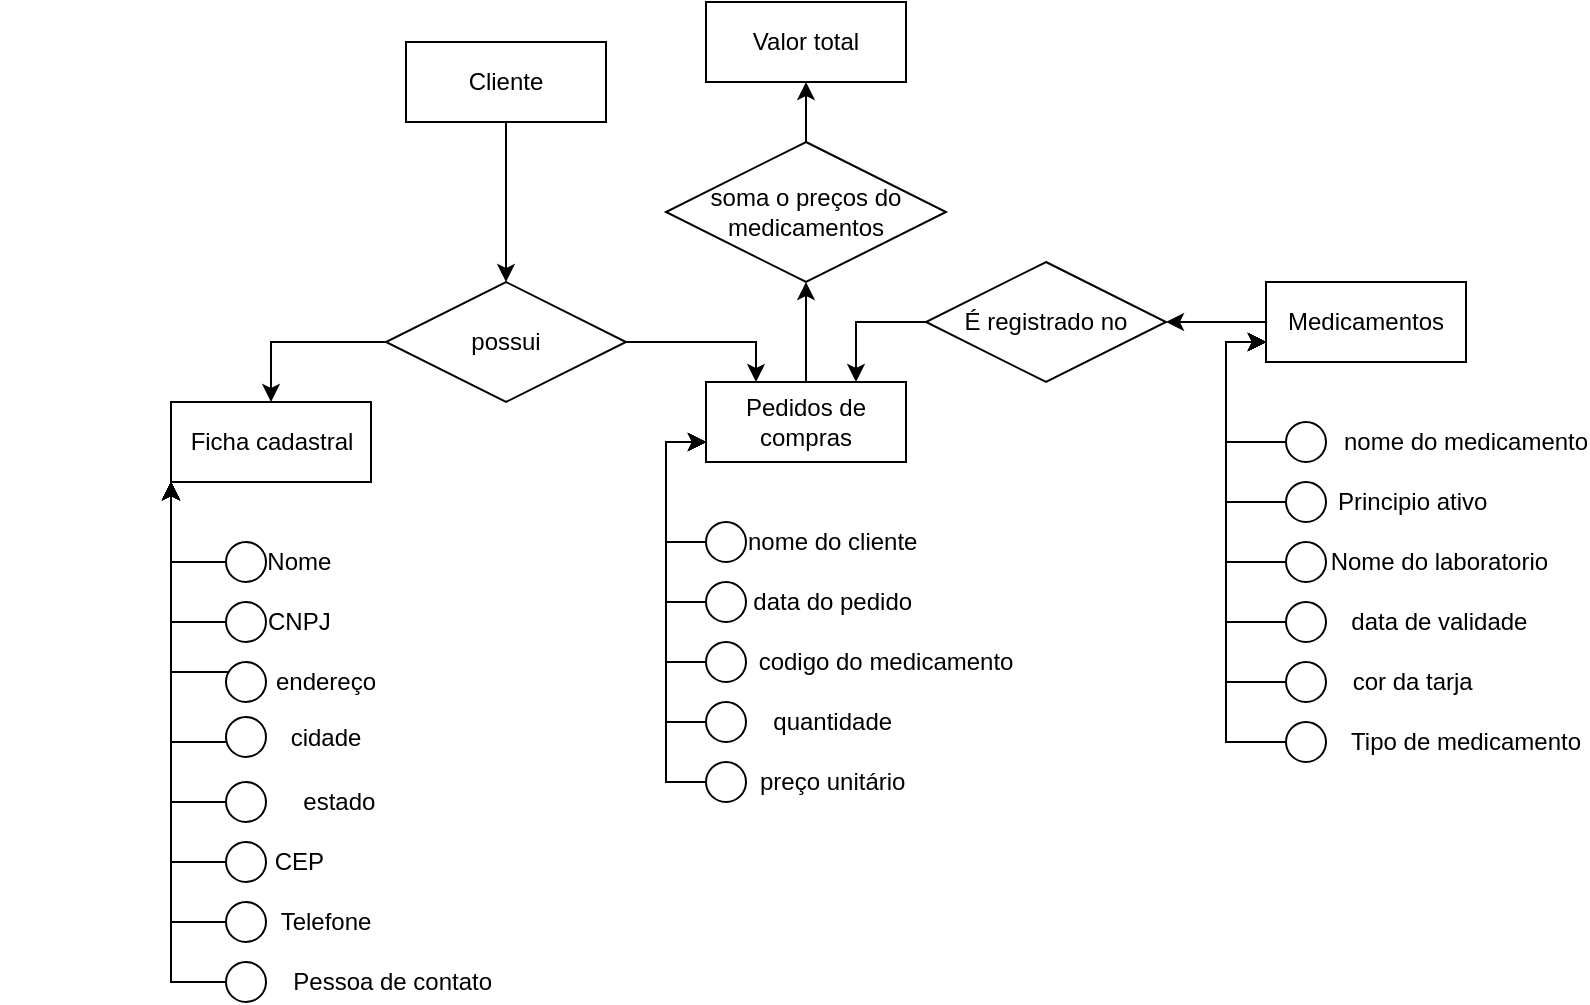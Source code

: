 <mxfile version="24.7.7">
  <diagram name="Página-1" id="Gf3t1IFRN6RFs4hTjltR">
    <mxGraphModel dx="880" dy="468" grid="1" gridSize="10" guides="1" tooltips="1" connect="1" arrows="1" fold="1" page="1" pageScale="1" pageWidth="827" pageHeight="1169" math="0" shadow="0">
      <root>
        <mxCell id="0" />
        <mxCell id="1" parent="0" />
        <mxCell id="3MZbYM7oq79_7RkiPS2B-110" style="edgeStyle=orthogonalEdgeStyle;rounded=0;orthogonalLoop=1;jettySize=auto;html=1;entryX=0.5;entryY=1;entryDx=0;entryDy=0;" edge="1" parent="1" source="3MZbYM7oq79_7RkiPS2B-4" target="3MZbYM7oq79_7RkiPS2B-108">
          <mxGeometry relative="1" as="geometry" />
        </mxCell>
        <mxCell id="3MZbYM7oq79_7RkiPS2B-4" value="Pedidos de compras" style="whiteSpace=wrap;html=1;align=center;" vertex="1" parent="1">
          <mxGeometry x="370" y="210" width="100" height="40" as="geometry" />
        </mxCell>
        <mxCell id="3MZbYM7oq79_7RkiPS2B-6" value="Ficha cadastral" style="whiteSpace=wrap;html=1;align=center;" vertex="1" parent="1">
          <mxGeometry x="102.5" y="220" width="100" height="40" as="geometry" />
        </mxCell>
        <mxCell id="3MZbYM7oq79_7RkiPS2B-104" style="edgeStyle=orthogonalEdgeStyle;rounded=0;orthogonalLoop=1;jettySize=auto;html=1;entryX=1;entryY=0.5;entryDx=0;entryDy=0;" edge="1" parent="1" source="3MZbYM7oq79_7RkiPS2B-7" target="3MZbYM7oq79_7RkiPS2B-103">
          <mxGeometry relative="1" as="geometry" />
        </mxCell>
        <mxCell id="3MZbYM7oq79_7RkiPS2B-7" value="Medicamentos" style="whiteSpace=wrap;html=1;align=center;" vertex="1" parent="1">
          <mxGeometry x="650" y="160" width="100" height="40" as="geometry" />
        </mxCell>
        <mxCell id="3MZbYM7oq79_7RkiPS2B-12" style="edgeStyle=orthogonalEdgeStyle;rounded=0;orthogonalLoop=1;jettySize=auto;html=1;entryX=0.5;entryY=0;entryDx=0;entryDy=0;" edge="1" parent="1" source="3MZbYM7oq79_7RkiPS2B-8" target="3MZbYM7oq79_7RkiPS2B-6">
          <mxGeometry relative="1" as="geometry">
            <mxPoint x="145" y="210" as="targetPoint" />
          </mxGeometry>
        </mxCell>
        <mxCell id="3MZbYM7oq79_7RkiPS2B-88" style="edgeStyle=orthogonalEdgeStyle;rounded=0;orthogonalLoop=1;jettySize=auto;html=1;entryX=0.25;entryY=0;entryDx=0;entryDy=0;" edge="1" parent="1" source="3MZbYM7oq79_7RkiPS2B-8" target="3MZbYM7oq79_7RkiPS2B-4">
          <mxGeometry relative="1" as="geometry" />
        </mxCell>
        <mxCell id="3MZbYM7oq79_7RkiPS2B-8" value="possui" style="shape=rhombus;perimeter=rhombusPerimeter;whiteSpace=wrap;html=1;align=center;" vertex="1" parent="1">
          <mxGeometry x="210" y="160" width="120" height="60" as="geometry" />
        </mxCell>
        <mxCell id="3MZbYM7oq79_7RkiPS2B-109" style="edgeStyle=orthogonalEdgeStyle;rounded=0;orthogonalLoop=1;jettySize=auto;html=1;entryX=0.5;entryY=0;entryDx=0;entryDy=0;" edge="1" parent="1" source="3MZbYM7oq79_7RkiPS2B-9" target="3MZbYM7oq79_7RkiPS2B-8">
          <mxGeometry relative="1" as="geometry" />
        </mxCell>
        <mxCell id="3MZbYM7oq79_7RkiPS2B-9" value="Cliente" style="whiteSpace=wrap;html=1;align=center;" vertex="1" parent="1">
          <mxGeometry x="220" y="40" width="100" height="40" as="geometry" />
        </mxCell>
        <mxCell id="3MZbYM7oq79_7RkiPS2B-45" style="edgeStyle=orthogonalEdgeStyle;rounded=0;orthogonalLoop=1;jettySize=auto;html=1;entryX=0;entryY=1;entryDx=0;entryDy=0;" edge="1" parent="1" source="3MZbYM7oq79_7RkiPS2B-19" target="3MZbYM7oq79_7RkiPS2B-6">
          <mxGeometry relative="1" as="geometry">
            <Array as="points">
              <mxPoint x="102.5" y="300" />
            </Array>
          </mxGeometry>
        </mxCell>
        <mxCell id="3MZbYM7oq79_7RkiPS2B-19" value="&lt;div&gt;&lt;span style=&quot;background-color: initial; white-space: pre;&quot;&gt;&lt;span style=&quot;white-space: pre;&quot;&gt;&#x9;&lt;/span&gt;&#x9;&lt;/span&gt;&lt;span style=&quot;background-color: initial;&quot;&gt;Nome&lt;/span&gt;&lt;br&gt;&lt;/div&gt;" style="ellipse;whiteSpace=wrap;html=1;align=center;" vertex="1" parent="1">
          <mxGeometry x="130" y="290" width="20" height="20" as="geometry" />
        </mxCell>
        <mxCell id="3MZbYM7oq79_7RkiPS2B-46" style="edgeStyle=orthogonalEdgeStyle;rounded=0;orthogonalLoop=1;jettySize=auto;html=1;entryX=0;entryY=1;entryDx=0;entryDy=0;" edge="1" parent="1" source="3MZbYM7oq79_7RkiPS2B-20" target="3MZbYM7oq79_7RkiPS2B-6">
          <mxGeometry relative="1" as="geometry">
            <Array as="points">
              <mxPoint x="102.5" y="330" />
            </Array>
          </mxGeometry>
        </mxCell>
        <mxCell id="3MZbYM7oq79_7RkiPS2B-20" value="&lt;div&gt;&lt;span style=&quot;background-color: initial; white-space: pre;&quot;&gt;&lt;span style=&quot;white-space: pre;&quot;&gt;&#x9;&lt;/span&gt;&#x9;CNPJ&lt;/span&gt;&lt;br&gt;&lt;/div&gt;" style="ellipse;whiteSpace=wrap;html=1;align=center;" vertex="1" parent="1">
          <mxGeometry x="130" y="320" width="20" height="20" as="geometry" />
        </mxCell>
        <mxCell id="3MZbYM7oq79_7RkiPS2B-48" style="edgeStyle=orthogonalEdgeStyle;rounded=0;orthogonalLoop=1;jettySize=auto;html=1;entryX=0;entryY=1;entryDx=0;entryDy=0;" edge="1" parent="1" source="3MZbYM7oq79_7RkiPS2B-21" target="3MZbYM7oq79_7RkiPS2B-6">
          <mxGeometry relative="1" as="geometry">
            <Array as="points">
              <mxPoint x="102.5" y="355" />
            </Array>
          </mxGeometry>
        </mxCell>
        <mxCell id="3MZbYM7oq79_7RkiPS2B-21" value="&lt;div&gt;&lt;span style=&quot;white-space: pre;&quot;&gt;&lt;span style=&quot;white-space: pre;&quot;&gt;&#x9;&lt;/span&gt;&#x9;&lt;/span&gt;&lt;span style=&quot;white-space: pre;&quot;&gt;&#x9;&lt;/span&gt;endereço&lt;br&gt;&lt;/div&gt;" style="ellipse;whiteSpace=wrap;html=1;align=center;" vertex="1" parent="1">
          <mxGeometry x="130" y="350" width="20" height="20" as="geometry" />
        </mxCell>
        <mxCell id="3MZbYM7oq79_7RkiPS2B-50" style="edgeStyle=orthogonalEdgeStyle;rounded=0;orthogonalLoop=1;jettySize=auto;html=1;entryX=0;entryY=1;entryDx=0;entryDy=0;" edge="1" parent="1" source="3MZbYM7oq79_7RkiPS2B-22" target="3MZbYM7oq79_7RkiPS2B-6">
          <mxGeometry relative="1" as="geometry">
            <Array as="points">
              <mxPoint x="102.5" y="450" />
            </Array>
          </mxGeometry>
        </mxCell>
        <mxCell id="3MZbYM7oq79_7RkiPS2B-22" value="&lt;div&gt;&lt;span style=&quot;background-color: initial; white-space: pre;&quot;&gt;&lt;span style=&quot;white-space: pre;&quot;&gt;&#x9;&lt;/span&gt;&#x9;CEP&lt;/span&gt;&lt;br&gt;&lt;/div&gt;" style="ellipse;whiteSpace=wrap;html=1;align=center;" vertex="1" parent="1">
          <mxGeometry x="130" y="440" width="20" height="20" as="geometry" />
        </mxCell>
        <mxCell id="3MZbYM7oq79_7RkiPS2B-49" style="edgeStyle=orthogonalEdgeStyle;rounded=0;orthogonalLoop=1;jettySize=auto;html=1;entryX=0;entryY=1;entryDx=0;entryDy=0;" edge="1" parent="1" source="3MZbYM7oq79_7RkiPS2B-23" target="3MZbYM7oq79_7RkiPS2B-6">
          <mxGeometry relative="1" as="geometry">
            <Array as="points">
              <mxPoint x="102.5" y="420" />
            </Array>
          </mxGeometry>
        </mxCell>
        <mxCell id="3MZbYM7oq79_7RkiPS2B-23" value="&lt;blockquote style=&quot;margin: 0 0 0 40px; border: none; padding: 0px;&quot;&gt;&lt;div&gt;&lt;span style=&quot;background-color: initial; white-space: pre;&quot;&gt;&lt;span style=&quot;white-space: pre;&quot;&gt;&lt;span style=&quot;white-space: pre;&quot;&gt;&#x9;&lt;/span&gt;&lt;/span&gt;&#x9;estado&lt;/span&gt;&lt;/div&gt;&lt;/blockquote&gt;" style="ellipse;whiteSpace=wrap;html=1;align=center;" vertex="1" parent="1">
          <mxGeometry x="130" y="410" width="20" height="20" as="geometry" />
        </mxCell>
        <mxCell id="3MZbYM7oq79_7RkiPS2B-47" style="edgeStyle=orthogonalEdgeStyle;rounded=0;orthogonalLoop=1;jettySize=auto;html=1;entryX=0;entryY=1;entryDx=0;entryDy=0;" edge="1" parent="1" source="3MZbYM7oq79_7RkiPS2B-31" target="3MZbYM7oq79_7RkiPS2B-6">
          <mxGeometry relative="1" as="geometry">
            <Array as="points">
              <mxPoint x="102.5" y="390" />
            </Array>
          </mxGeometry>
        </mxCell>
        <mxCell id="3MZbYM7oq79_7RkiPS2B-31" value="&lt;div&gt;&lt;span style=&quot;background-color: initial; white-space: pre;&quot;&gt;&lt;span style=&quot;white-space: pre;&quot;&gt;&lt;span style=&quot;white-space: pre;&quot;&gt;&#x9;&lt;/span&gt;&#x9;&lt;/span&gt;&#x9;cidade&lt;/span&gt;&lt;br&gt;&lt;/div&gt;" style="ellipse;whiteSpace=wrap;html=1;align=center;" vertex="1" parent="1">
          <mxGeometry x="130" y="377.5" width="20" height="20" as="geometry" />
        </mxCell>
        <mxCell id="3MZbYM7oq79_7RkiPS2B-53" style="edgeStyle=orthogonalEdgeStyle;rounded=0;orthogonalLoop=1;jettySize=auto;html=1;entryX=0;entryY=1;entryDx=0;entryDy=0;" edge="1" parent="1" source="3MZbYM7oq79_7RkiPS2B-32" target="3MZbYM7oq79_7RkiPS2B-6">
          <mxGeometry relative="1" as="geometry">
            <Array as="points">
              <mxPoint x="102.5" y="510" />
            </Array>
          </mxGeometry>
        </mxCell>
        <mxCell id="3MZbYM7oq79_7RkiPS2B-32" value="&lt;blockquote style=&quot;margin: 0 0 0 40px; border: none; padding: 0px;&quot;&gt;&lt;div&gt;&lt;span style=&quot;background-color: initial; white-space: pre;&quot;&gt;&lt;span style=&quot;white-space: pre;&quot;&gt;&lt;span style=&quot;white-space: pre;&quot;&gt;&#x9;&lt;/span&gt;&lt;span style=&quot;white-space: pre;&quot;&gt;&#x9;&lt;/span&gt;&#x9;&lt;/span&gt;&#x9;Pessoa de contato&lt;/span&gt;&lt;/div&gt;&lt;/blockquote&gt;" style="ellipse;whiteSpace=wrap;html=1;align=center;" vertex="1" parent="1">
          <mxGeometry x="130" y="500" width="20" height="20" as="geometry" />
        </mxCell>
        <mxCell id="3MZbYM7oq79_7RkiPS2B-52" style="edgeStyle=orthogonalEdgeStyle;rounded=0;orthogonalLoop=1;jettySize=auto;html=1;entryX=0;entryY=1;entryDx=0;entryDy=0;" edge="1" parent="1" source="3MZbYM7oq79_7RkiPS2B-33" target="3MZbYM7oq79_7RkiPS2B-6">
          <mxGeometry relative="1" as="geometry">
            <Array as="points">
              <mxPoint x="102.5" y="480" />
            </Array>
          </mxGeometry>
        </mxCell>
        <mxCell id="3MZbYM7oq79_7RkiPS2B-33" value="&lt;div&gt;&lt;span style=&quot;background-color: initial; white-space: pre;&quot;&gt;&lt;span style=&quot;white-space: pre;&quot;&gt;&lt;span style=&quot;white-space: pre;&quot;&gt;&#x9;&lt;/span&gt;&#x9;&lt;/span&gt;&#x9;Telefone&lt;/span&gt;&lt;br&gt;&lt;/div&gt;" style="ellipse;whiteSpace=wrap;html=1;align=center;" vertex="1" parent="1">
          <mxGeometry x="130" y="470" width="20" height="20" as="geometry" />
        </mxCell>
        <mxCell id="3MZbYM7oq79_7RkiPS2B-82" style="edgeStyle=orthogonalEdgeStyle;rounded=0;orthogonalLoop=1;jettySize=auto;html=1;entryX=0;entryY=0.75;entryDx=0;entryDy=0;" edge="1" parent="1" source="3MZbYM7oq79_7RkiPS2B-63" target="3MZbYM7oq79_7RkiPS2B-4">
          <mxGeometry relative="1" as="geometry">
            <Array as="points">
              <mxPoint x="350" y="290" />
              <mxPoint x="350" y="240" />
            </Array>
          </mxGeometry>
        </mxCell>
        <mxCell id="3MZbYM7oq79_7RkiPS2B-63" value="&lt;div style=&quot;text-align: left;&quot;&gt;&lt;span style=&quot;background-color: initial;&quot;&gt;&lt;span style=&quot;white-space: pre;&quot;&gt;&lt;span style=&quot;white-space: pre;&quot;&gt;&#x9;&lt;/span&gt;&lt;span style=&quot;white-space: pre;&quot;&gt;&#x9;&lt;/span&gt;&#x9;&lt;/span&gt;&lt;span style=&quot;white-space: pre;&quot;&gt;&#x9;&lt;/span&gt;nome&lt;/span&gt;&lt;span style=&quot;background-color: initial;&quot;&gt;&amp;nbsp;do&amp;nbsp;&lt;/span&gt;&lt;span style=&quot;background-color: initial;&quot;&gt;cliente&lt;/span&gt;&lt;/div&gt;" style="ellipse;whiteSpace=wrap;html=1;align=center;" vertex="1" parent="1">
          <mxGeometry x="370" y="280" width="20" height="20" as="geometry" />
        </mxCell>
        <mxCell id="3MZbYM7oq79_7RkiPS2B-87" style="edgeStyle=orthogonalEdgeStyle;rounded=0;orthogonalLoop=1;jettySize=auto;html=1;entryX=0;entryY=0.75;entryDx=0;entryDy=0;" edge="1" parent="1" source="3MZbYM7oq79_7RkiPS2B-64" target="3MZbYM7oq79_7RkiPS2B-4">
          <mxGeometry relative="1" as="geometry">
            <Array as="points">
              <mxPoint x="350" y="410" />
              <mxPoint x="350" y="240" />
            </Array>
          </mxGeometry>
        </mxCell>
        <mxCell id="3MZbYM7oq79_7RkiPS2B-64" value="&lt;div style=&quot;text-align: left;&quot;&gt;&lt;span style=&quot;white-space: pre;&quot;&gt;&lt;span style=&quot;white-space: pre;&quot;&gt;&#x9;&lt;/span&gt;&#x9;&lt;/span&gt;&lt;span style=&quot;white-space: pre;&quot;&gt;&#x9;&lt;/span&gt;&lt;span style=&quot;white-space: pre;&quot;&gt;&#x9;&lt;/span&gt;preço&amp;nbsp;&lt;span style=&quot;background-color: initial;&quot;&gt;unitário&lt;/span&gt;&lt;/div&gt;" style="ellipse;whiteSpace=wrap;html=1;align=center;" vertex="1" parent="1">
          <mxGeometry x="370" y="400" width="20" height="20" as="geometry" />
        </mxCell>
        <mxCell id="3MZbYM7oq79_7RkiPS2B-86" style="edgeStyle=orthogonalEdgeStyle;rounded=0;orthogonalLoop=1;jettySize=auto;html=1;entryX=0;entryY=0.75;entryDx=0;entryDy=0;" edge="1" parent="1" source="3MZbYM7oq79_7RkiPS2B-65" target="3MZbYM7oq79_7RkiPS2B-4">
          <mxGeometry relative="1" as="geometry">
            <Array as="points">
              <mxPoint x="350" y="380" />
              <mxPoint x="350" y="240" />
            </Array>
          </mxGeometry>
        </mxCell>
        <mxCell id="3MZbYM7oq79_7RkiPS2B-65" value="&lt;div style=&quot;text-align: left;&quot;&gt;&lt;span style=&quot;white-space: pre;&quot;&gt;&lt;span style=&quot;white-space: pre;&quot;&gt;&#x9;&lt;/span&gt;&#x9;&lt;/span&gt;&lt;span style=&quot;white-space: pre;&quot;&gt;&#x9;&lt;/span&gt;&lt;span style=&quot;white-space: pre;&quot;&gt;&#x9;&lt;/span&gt;quantidade&lt;/div&gt;" style="ellipse;whiteSpace=wrap;html=1;align=center;" vertex="1" parent="1">
          <mxGeometry x="370" y="370" width="20" height="20" as="geometry" />
        </mxCell>
        <mxCell id="3MZbYM7oq79_7RkiPS2B-85" style="edgeStyle=orthogonalEdgeStyle;rounded=0;orthogonalLoop=1;jettySize=auto;html=1;entryX=0;entryY=0.75;entryDx=0;entryDy=0;" edge="1" parent="1" source="3MZbYM7oq79_7RkiPS2B-66" target="3MZbYM7oq79_7RkiPS2B-4">
          <mxGeometry relative="1" as="geometry">
            <Array as="points">
              <mxPoint x="350" y="350" />
              <mxPoint x="350" y="240" />
            </Array>
          </mxGeometry>
        </mxCell>
        <mxCell id="3MZbYM7oq79_7RkiPS2B-66" value="&lt;div style=&quot;&quot;&gt;&lt;span style=&quot;white-space: pre;&quot;&gt;&lt;span style=&quot;white-space: pre;&quot;&gt;&#x9;&lt;/span&gt;&#x9;&lt;span style=&quot;white-space: pre;&quot;&gt;&#x9;&lt;/span&gt;&lt;span style=&quot;white-space: pre;&quot;&gt;&#x9;&lt;/span&gt;&lt;/span&gt;&lt;span style=&quot;white-space: pre;&quot;&gt;&#x9;&lt;/span&gt;&lt;span style=&quot;white-space: pre;&quot;&gt;&#x9;&lt;/span&gt;codigo&amp;nbsp;do&amp;nbsp;medicamento&lt;/div&gt;" style="ellipse;whiteSpace=wrap;html=1;align=center;" vertex="1" parent="1">
          <mxGeometry x="370" y="340" width="20" height="20" as="geometry" />
        </mxCell>
        <mxCell id="3MZbYM7oq79_7RkiPS2B-83" style="edgeStyle=orthogonalEdgeStyle;rounded=0;orthogonalLoop=1;jettySize=auto;html=1;entryX=0;entryY=0.75;entryDx=0;entryDy=0;" edge="1" parent="1" source="3MZbYM7oq79_7RkiPS2B-67" target="3MZbYM7oq79_7RkiPS2B-4">
          <mxGeometry relative="1" as="geometry">
            <Array as="points">
              <mxPoint x="350" y="320" />
              <mxPoint x="350" y="240" />
            </Array>
          </mxGeometry>
        </mxCell>
        <mxCell id="3MZbYM7oq79_7RkiPS2B-67" value="&lt;div style=&quot;text-align: left;&quot;&gt;&lt;span style=&quot;white-space: pre;&quot;&gt;&lt;span style=&quot;white-space: pre;&quot;&gt;&#x9;&lt;/span&gt;&#x9;&lt;/span&gt;&lt;span style=&quot;white-space: pre;&quot;&gt;&#x9;&lt;/span&gt;&lt;span style=&quot;white-space: pre;&quot;&gt;&#x9;&lt;/span&gt;data&amp;nbsp;do&amp;nbsp;pedido&lt;/div&gt;" style="ellipse;whiteSpace=wrap;html=1;align=center;" vertex="1" parent="1">
          <mxGeometry x="370" y="310" width="20" height="20" as="geometry" />
        </mxCell>
        <mxCell id="3MZbYM7oq79_7RkiPS2B-95" style="edgeStyle=orthogonalEdgeStyle;rounded=0;orthogonalLoop=1;jettySize=auto;html=1;entryX=0;entryY=0.75;entryDx=0;entryDy=0;" edge="1" parent="1" source="3MZbYM7oq79_7RkiPS2B-90" target="3MZbYM7oq79_7RkiPS2B-7">
          <mxGeometry relative="1" as="geometry">
            <Array as="points">
              <mxPoint x="630" y="240" />
              <mxPoint x="630" y="190" />
            </Array>
          </mxGeometry>
        </mxCell>
        <mxCell id="3MZbYM7oq79_7RkiPS2B-90" value="&lt;div style=&quot;text-align: left;&quot;&gt;&lt;span style=&quot;background-color: initial;&quot;&gt;&lt;span style=&quot;white-space: pre;&quot;&gt;&lt;span style=&quot;white-space: pre;&quot;&gt;&lt;span style=&quot;white-space: pre;&quot;&gt;&#x9;&lt;/span&gt;&lt;span style=&quot;white-space: pre;&quot;&gt;&#x9;&lt;/span&gt;&#x9;&lt;/span&gt;&lt;span style=&quot;white-space: pre;&quot;&gt;&#x9;&lt;/span&gt;&#x9;&lt;/span&gt;&lt;span style=&quot;white-space: pre;&quot;&gt;&#x9;&lt;/span&gt;nome&lt;/span&gt;&lt;span style=&quot;background-color: initial;&quot;&gt;&amp;nbsp;do&amp;nbsp;medicamento&lt;/span&gt;&lt;/div&gt;" style="ellipse;whiteSpace=wrap;html=1;align=center;" vertex="1" parent="1">
          <mxGeometry x="660" y="230" width="20" height="20" as="geometry" />
        </mxCell>
        <mxCell id="3MZbYM7oq79_7RkiPS2B-100" style="edgeStyle=orthogonalEdgeStyle;rounded=0;orthogonalLoop=1;jettySize=auto;html=1;entryX=0;entryY=0.75;entryDx=0;entryDy=0;" edge="1" parent="1" source="3MZbYM7oq79_7RkiPS2B-91" target="3MZbYM7oq79_7RkiPS2B-7">
          <mxGeometry relative="1" as="geometry">
            <Array as="points">
              <mxPoint x="630" y="360" />
              <mxPoint x="630" y="190" />
            </Array>
          </mxGeometry>
        </mxCell>
        <mxCell id="3MZbYM7oq79_7RkiPS2B-91" value="&lt;div style=&quot;text-align: left;&quot;&gt;&lt;span style=&quot;white-space: pre;&quot;&gt;&lt;span style=&quot;white-space: pre;&quot;&gt;&#x9;&lt;/span&gt;&#x9;&lt;/span&gt;&lt;span style=&quot;white-space: pre;&quot;&gt;&#x9;&lt;/span&gt;&lt;span style=&quot;white-space: pre;&quot;&gt;&#x9;&lt;/span&gt;cor&amp;nbsp;da&amp;nbsp;tarja&lt;/div&gt;" style="ellipse;whiteSpace=wrap;html=1;align=center;" vertex="1" parent="1">
          <mxGeometry x="660" y="350" width="20" height="20" as="geometry" />
        </mxCell>
        <mxCell id="3MZbYM7oq79_7RkiPS2B-99" style="edgeStyle=orthogonalEdgeStyle;rounded=0;orthogonalLoop=1;jettySize=auto;html=1;entryX=0;entryY=0.75;entryDx=0;entryDy=0;" edge="1" parent="1" source="3MZbYM7oq79_7RkiPS2B-92" target="3MZbYM7oq79_7RkiPS2B-7">
          <mxGeometry relative="1" as="geometry">
            <Array as="points">
              <mxPoint x="630" y="330" />
              <mxPoint x="630" y="190" />
            </Array>
          </mxGeometry>
        </mxCell>
        <mxCell id="3MZbYM7oq79_7RkiPS2B-92" value="&lt;div style=&quot;text-align: left;&quot;&gt;&lt;span style=&quot;white-space: pre;&quot;&gt;&lt;span style=&quot;white-space: pre;&quot;&gt;&lt;span style=&quot;white-space: pre;&quot;&gt;&#x9;&lt;/span&gt;&#x9;&lt;/span&gt;&#x9;&lt;/span&gt;&lt;span style=&quot;white-space: pre;&quot;&gt;&#x9;&lt;/span&gt;&lt;span style=&quot;white-space: pre;&quot;&gt;&#x9;&lt;/span&gt;data&amp;nbsp;de&amp;nbsp;validade&lt;/div&gt;" style="ellipse;whiteSpace=wrap;html=1;align=center;" vertex="1" parent="1">
          <mxGeometry x="660" y="320" width="20" height="20" as="geometry" />
        </mxCell>
        <mxCell id="3MZbYM7oq79_7RkiPS2B-98" style="edgeStyle=orthogonalEdgeStyle;rounded=0;orthogonalLoop=1;jettySize=auto;html=1;entryX=0;entryY=0.75;entryDx=0;entryDy=0;" edge="1" parent="1" source="3MZbYM7oq79_7RkiPS2B-93" target="3MZbYM7oq79_7RkiPS2B-7">
          <mxGeometry relative="1" as="geometry">
            <Array as="points">
              <mxPoint x="630" y="300" />
              <mxPoint x="630" y="190" />
            </Array>
          </mxGeometry>
        </mxCell>
        <mxCell id="3MZbYM7oq79_7RkiPS2B-93" value="&lt;div style=&quot;&quot;&gt;&lt;span style=&quot;white-space: pre;&quot;&gt;&#x9;&lt;span style=&quot;white-space: pre;&quot;&gt;&#x9;&lt;/span&gt;&lt;span style=&quot;white-space: pre;&quot;&gt;&#x9;&lt;/span&gt;&lt;/span&gt;&lt;span style=&quot;white-space: pre;&quot;&gt;&#x9;&lt;/span&gt;&lt;span style=&quot;white-space: pre;&quot;&gt;&#x9;&lt;/span&gt;Nome&amp;nbsp;do&amp;nbsp;laboratorio&lt;/div&gt;" style="ellipse;whiteSpace=wrap;html=1;align=center;" vertex="1" parent="1">
          <mxGeometry x="660" y="290" width="20" height="20" as="geometry" />
        </mxCell>
        <mxCell id="3MZbYM7oq79_7RkiPS2B-96" style="edgeStyle=orthogonalEdgeStyle;rounded=0;orthogonalLoop=1;jettySize=auto;html=1;entryX=0;entryY=0.75;entryDx=0;entryDy=0;" edge="1" parent="1" source="3MZbYM7oq79_7RkiPS2B-94" target="3MZbYM7oq79_7RkiPS2B-7">
          <mxGeometry relative="1" as="geometry">
            <Array as="points">
              <mxPoint x="630" y="270" />
              <mxPoint x="630" y="190" />
            </Array>
          </mxGeometry>
        </mxCell>
        <mxCell id="3MZbYM7oq79_7RkiPS2B-97" style="edgeStyle=orthogonalEdgeStyle;rounded=0;orthogonalLoop=1;jettySize=auto;html=1;entryX=0;entryY=0.75;entryDx=0;entryDy=0;" edge="1" parent="1" source="3MZbYM7oq79_7RkiPS2B-94" target="3MZbYM7oq79_7RkiPS2B-7">
          <mxGeometry relative="1" as="geometry">
            <Array as="points">
              <mxPoint x="630" y="270" />
              <mxPoint x="630" y="190" />
            </Array>
          </mxGeometry>
        </mxCell>
        <mxCell id="3MZbYM7oq79_7RkiPS2B-94" value="&lt;div style=&quot;text-align: left;&quot;&gt;&lt;span style=&quot;white-space: pre;&quot;&gt;&lt;span style=&quot;white-space: pre;&quot;&gt;&#x9;&lt;/span&gt;&#x9;&lt;/span&gt;&lt;span style=&quot;white-space: pre;&quot;&gt;&#x9;&lt;/span&gt;&lt;span style=&quot;white-space: pre;&quot;&gt;&#x9;&lt;/span&gt;Principio&amp;nbsp;ativo&lt;/div&gt;" style="ellipse;whiteSpace=wrap;html=1;align=center;" vertex="1" parent="1">
          <mxGeometry x="660" y="260" width="20" height="20" as="geometry" />
        </mxCell>
        <mxCell id="3MZbYM7oq79_7RkiPS2B-102" style="edgeStyle=orthogonalEdgeStyle;rounded=0;orthogonalLoop=1;jettySize=auto;html=1;entryX=0;entryY=0.75;entryDx=0;entryDy=0;" edge="1" parent="1" source="3MZbYM7oq79_7RkiPS2B-101" target="3MZbYM7oq79_7RkiPS2B-7">
          <mxGeometry relative="1" as="geometry">
            <Array as="points">
              <mxPoint x="630" y="390" />
              <mxPoint x="630" y="190" />
            </Array>
          </mxGeometry>
        </mxCell>
        <mxCell id="3MZbYM7oq79_7RkiPS2B-101" value="&lt;div style=&quot;text-align: left;&quot;&gt;&lt;span style=&quot;white-space: pre;&quot;&gt;&lt;span style=&quot;white-space: pre;&quot;&gt;&lt;span style=&quot;white-space: pre;&quot;&gt;&#x9;&lt;/span&gt;&lt;span style=&quot;white-space: pre;&quot;&gt;&#x9;&lt;/span&gt;&#x9;&lt;/span&gt;&#x9;&lt;/span&gt;&lt;span style=&quot;white-space: pre;&quot;&gt;&#x9;&lt;/span&gt;&lt;span style=&quot;white-space: pre;&quot;&gt;&#x9;&lt;/span&gt;Tipo&amp;nbsp;de&amp;nbsp;medicamento&lt;/div&gt;" style="ellipse;whiteSpace=wrap;html=1;align=center;" vertex="1" parent="1">
          <mxGeometry x="660" y="380" width="20" height="20" as="geometry" />
        </mxCell>
        <mxCell id="3MZbYM7oq79_7RkiPS2B-105" style="edgeStyle=orthogonalEdgeStyle;rounded=0;orthogonalLoop=1;jettySize=auto;html=1;entryX=0.75;entryY=0;entryDx=0;entryDy=0;" edge="1" parent="1" source="3MZbYM7oq79_7RkiPS2B-103" target="3MZbYM7oq79_7RkiPS2B-4">
          <mxGeometry relative="1" as="geometry">
            <Array as="points">
              <mxPoint x="445" y="180" />
            </Array>
          </mxGeometry>
        </mxCell>
        <mxCell id="3MZbYM7oq79_7RkiPS2B-103" value="É registrado no" style="shape=rhombus;perimeter=rhombusPerimeter;whiteSpace=wrap;html=1;align=center;" vertex="1" parent="1">
          <mxGeometry x="480" y="150" width="120" height="60" as="geometry" />
        </mxCell>
        <mxCell id="3MZbYM7oq79_7RkiPS2B-107" value="Valor total" style="whiteSpace=wrap;html=1;align=center;" vertex="1" parent="1">
          <mxGeometry x="370" y="20" width="100" height="40" as="geometry" />
        </mxCell>
        <mxCell id="3MZbYM7oq79_7RkiPS2B-111" style="edgeStyle=orthogonalEdgeStyle;rounded=0;orthogonalLoop=1;jettySize=auto;html=1;entryX=0.5;entryY=1;entryDx=0;entryDy=0;" edge="1" parent="1" source="3MZbYM7oq79_7RkiPS2B-108" target="3MZbYM7oq79_7RkiPS2B-107">
          <mxGeometry relative="1" as="geometry" />
        </mxCell>
        <mxCell id="3MZbYM7oq79_7RkiPS2B-108" value="soma o preços do medicamentos" style="shape=rhombus;perimeter=rhombusPerimeter;whiteSpace=wrap;html=1;align=center;" vertex="1" parent="1">
          <mxGeometry x="350" y="90" width="140" height="70" as="geometry" />
        </mxCell>
      </root>
    </mxGraphModel>
  </diagram>
</mxfile>
